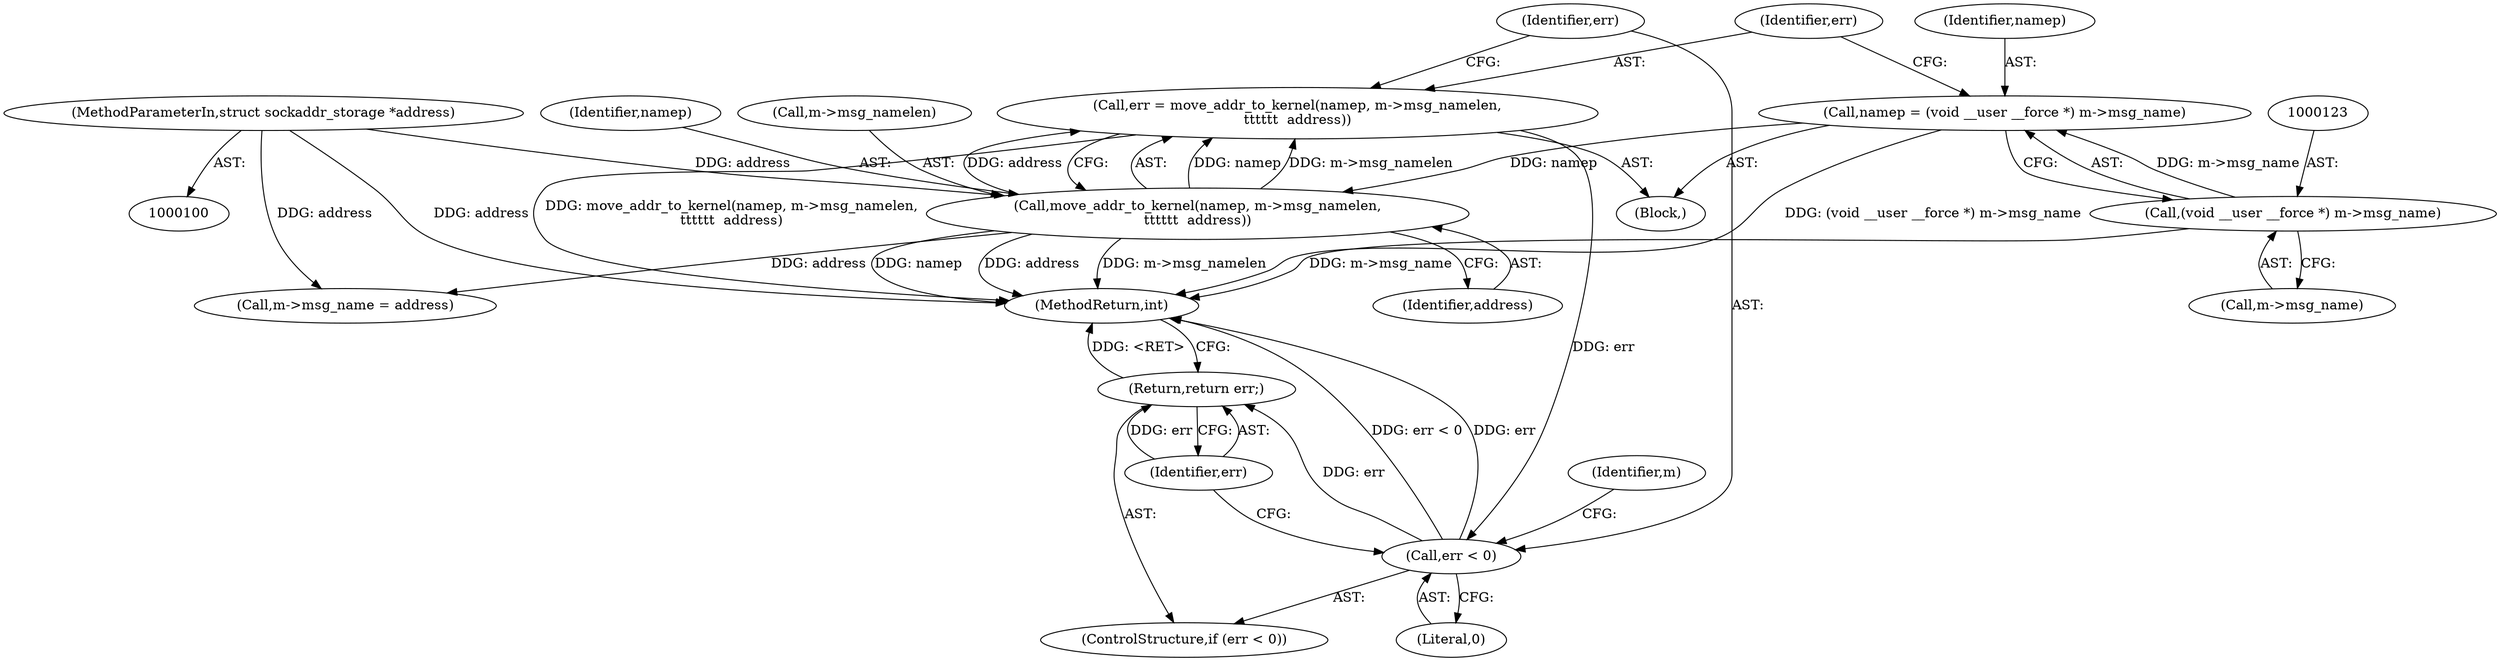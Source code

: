 digraph "0_linux_f3d3342602f8bcbf37d7c46641cb9bca7618eb1c_14@API" {
"1000127" [label="(Call,err = move_addr_to_kernel(namep, m->msg_namelen,\n\t\t\t\t\t\t  address))"];
"1000129" [label="(Call,move_addr_to_kernel(namep, m->msg_namelen,\n\t\t\t\t\t\t  address))"];
"1000120" [label="(Call,namep = (void __user __force *) m->msg_name)"];
"1000122" [label="(Call,(void __user __force *) m->msg_name)"];
"1000103" [label="(MethodParameterIn,struct sockaddr_storage *address)"];
"1000136" [label="(Call,err < 0)"];
"1000139" [label="(Return,return err;)"];
"1000136" [label="(Call,err < 0)"];
"1000120" [label="(Call,namep = (void __user __force *) m->msg_name)"];
"1000103" [label="(MethodParameterIn,struct sockaddr_storage *address)"];
"1000127" [label="(Call,err = move_addr_to_kernel(namep, m->msg_namelen,\n\t\t\t\t\t\t  address))"];
"1000145" [label="(Call,m->msg_name = address)"];
"1000134" [label="(Identifier,address)"];
"1000130" [label="(Identifier,namep)"];
"1000137" [label="(Identifier,err)"];
"1000138" [label="(Literal,0)"];
"1000143" [label="(Identifier,m)"];
"1000131" [label="(Call,m->msg_namelen)"];
"1000229" [label="(MethodReturn,int)"];
"1000129" [label="(Call,move_addr_to_kernel(namep, m->msg_namelen,\n\t\t\t\t\t\t  address))"];
"1000135" [label="(ControlStructure,if (err < 0))"];
"1000139" [label="(Return,return err;)"];
"1000124" [label="(Call,m->msg_name)"];
"1000128" [label="(Identifier,err)"];
"1000122" [label="(Call,(void __user __force *) m->msg_name)"];
"1000140" [label="(Identifier,err)"];
"1000121" [label="(Identifier,namep)"];
"1000118" [label="(Block,)"];
"1000127" -> "1000118"  [label="AST: "];
"1000127" -> "1000129"  [label="CFG: "];
"1000128" -> "1000127"  [label="AST: "];
"1000129" -> "1000127"  [label="AST: "];
"1000137" -> "1000127"  [label="CFG: "];
"1000127" -> "1000229"  [label="DDG: move_addr_to_kernel(namep, m->msg_namelen,\n\t\t\t\t\t\t  address)"];
"1000129" -> "1000127"  [label="DDG: namep"];
"1000129" -> "1000127"  [label="DDG: m->msg_namelen"];
"1000129" -> "1000127"  [label="DDG: address"];
"1000127" -> "1000136"  [label="DDG: err"];
"1000129" -> "1000134"  [label="CFG: "];
"1000130" -> "1000129"  [label="AST: "];
"1000131" -> "1000129"  [label="AST: "];
"1000134" -> "1000129"  [label="AST: "];
"1000129" -> "1000229"  [label="DDG: namep"];
"1000129" -> "1000229"  [label="DDG: address"];
"1000129" -> "1000229"  [label="DDG: m->msg_namelen"];
"1000120" -> "1000129"  [label="DDG: namep"];
"1000103" -> "1000129"  [label="DDG: address"];
"1000129" -> "1000145"  [label="DDG: address"];
"1000120" -> "1000118"  [label="AST: "];
"1000120" -> "1000122"  [label="CFG: "];
"1000121" -> "1000120"  [label="AST: "];
"1000122" -> "1000120"  [label="AST: "];
"1000128" -> "1000120"  [label="CFG: "];
"1000120" -> "1000229"  [label="DDG: (void __user __force *) m->msg_name"];
"1000122" -> "1000120"  [label="DDG: m->msg_name"];
"1000122" -> "1000124"  [label="CFG: "];
"1000123" -> "1000122"  [label="AST: "];
"1000124" -> "1000122"  [label="AST: "];
"1000122" -> "1000229"  [label="DDG: m->msg_name"];
"1000103" -> "1000100"  [label="AST: "];
"1000103" -> "1000229"  [label="DDG: address"];
"1000103" -> "1000145"  [label="DDG: address"];
"1000136" -> "1000135"  [label="AST: "];
"1000136" -> "1000138"  [label="CFG: "];
"1000137" -> "1000136"  [label="AST: "];
"1000138" -> "1000136"  [label="AST: "];
"1000140" -> "1000136"  [label="CFG: "];
"1000143" -> "1000136"  [label="CFG: "];
"1000136" -> "1000229"  [label="DDG: err < 0"];
"1000136" -> "1000229"  [label="DDG: err"];
"1000136" -> "1000139"  [label="DDG: err"];
"1000139" -> "1000135"  [label="AST: "];
"1000139" -> "1000140"  [label="CFG: "];
"1000140" -> "1000139"  [label="AST: "];
"1000229" -> "1000139"  [label="CFG: "];
"1000139" -> "1000229"  [label="DDG: <RET>"];
"1000140" -> "1000139"  [label="DDG: err"];
}
